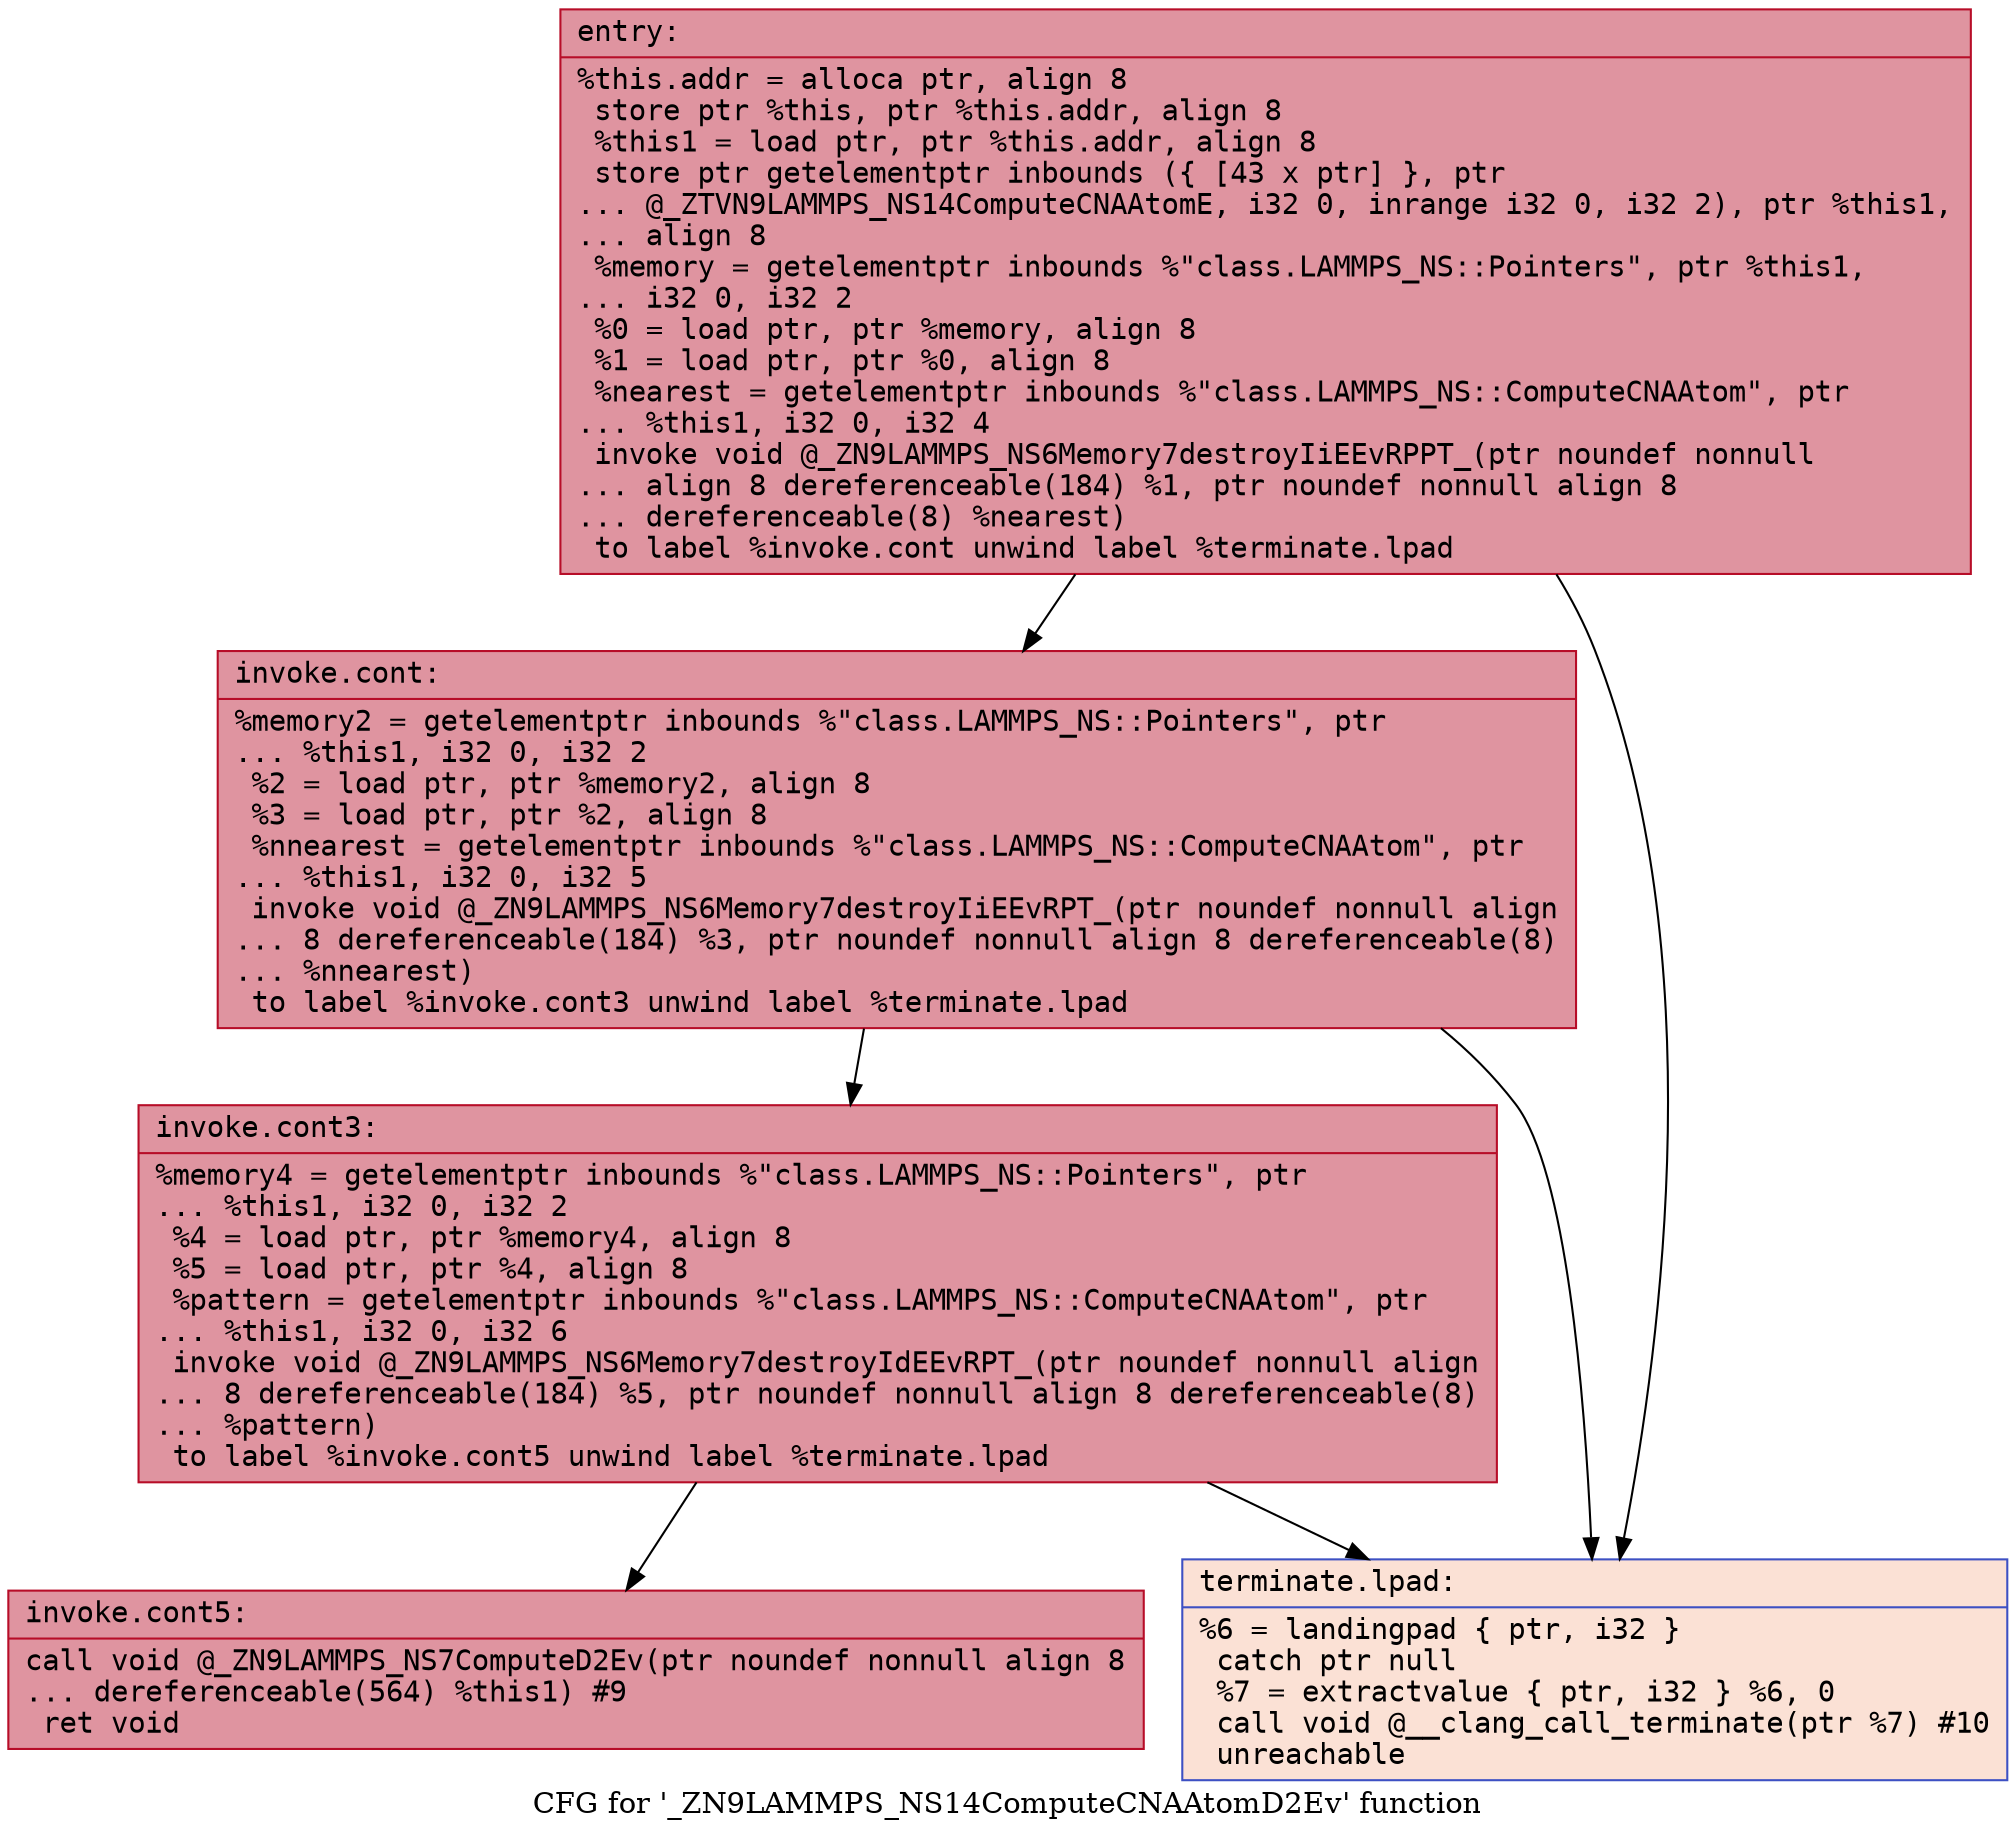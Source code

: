 digraph "CFG for '_ZN9LAMMPS_NS14ComputeCNAAtomD2Ev' function" {
	label="CFG for '_ZN9LAMMPS_NS14ComputeCNAAtomD2Ev' function";

	Node0x564933a6b6e0 [shape=record,color="#b70d28ff", style=filled, fillcolor="#b70d2870" fontname="Courier",label="{entry:\l|  %this.addr = alloca ptr, align 8\l  store ptr %this, ptr %this.addr, align 8\l  %this1 = load ptr, ptr %this.addr, align 8\l  store ptr getelementptr inbounds (\{ [43 x ptr] \}, ptr\l... @_ZTVN9LAMMPS_NS14ComputeCNAAtomE, i32 0, inrange i32 0, i32 2), ptr %this1,\l... align 8\l  %memory = getelementptr inbounds %\"class.LAMMPS_NS::Pointers\", ptr %this1,\l... i32 0, i32 2\l  %0 = load ptr, ptr %memory, align 8\l  %1 = load ptr, ptr %0, align 8\l  %nearest = getelementptr inbounds %\"class.LAMMPS_NS::ComputeCNAAtom\", ptr\l... %this1, i32 0, i32 4\l  invoke void @_ZN9LAMMPS_NS6Memory7destroyIiEEvRPPT_(ptr noundef nonnull\l... align 8 dereferenceable(184) %1, ptr noundef nonnull align 8\l... dereferenceable(8) %nearest)\l          to label %invoke.cont unwind label %terminate.lpad\l}"];
	Node0x564933a6b6e0 -> Node0x564933a6ba60[tooltip="entry -> invoke.cont\nProbability 100.00%" ];
	Node0x564933a6b6e0 -> Node0x564933a6bab0[tooltip="entry -> terminate.lpad\nProbability 0.00%" ];
	Node0x564933a6ba60 [shape=record,color="#b70d28ff", style=filled, fillcolor="#b70d2870" fontname="Courier",label="{invoke.cont:\l|  %memory2 = getelementptr inbounds %\"class.LAMMPS_NS::Pointers\", ptr\l... %this1, i32 0, i32 2\l  %2 = load ptr, ptr %memory2, align 8\l  %3 = load ptr, ptr %2, align 8\l  %nnearest = getelementptr inbounds %\"class.LAMMPS_NS::ComputeCNAAtom\", ptr\l... %this1, i32 0, i32 5\l  invoke void @_ZN9LAMMPS_NS6Memory7destroyIiEEvRPT_(ptr noundef nonnull align\l... 8 dereferenceable(184) %3, ptr noundef nonnull align 8 dereferenceable(8)\l... %nnearest)\l          to label %invoke.cont3 unwind label %terminate.lpad\l}"];
	Node0x564933a6ba60 -> Node0x564933a6bf20[tooltip="invoke.cont -> invoke.cont3\nProbability 100.00%" ];
	Node0x564933a6ba60 -> Node0x564933a6bab0[tooltip="invoke.cont -> terminate.lpad\nProbability 0.00%" ];
	Node0x564933a6bf20 [shape=record,color="#b70d28ff", style=filled, fillcolor="#b70d2870" fontname="Courier",label="{invoke.cont3:\l|  %memory4 = getelementptr inbounds %\"class.LAMMPS_NS::Pointers\", ptr\l... %this1, i32 0, i32 2\l  %4 = load ptr, ptr %memory4, align 8\l  %5 = load ptr, ptr %4, align 8\l  %pattern = getelementptr inbounds %\"class.LAMMPS_NS::ComputeCNAAtom\", ptr\l... %this1, i32 0, i32 6\l  invoke void @_ZN9LAMMPS_NS6Memory7destroyIdEEvRPT_(ptr noundef nonnull align\l... 8 dereferenceable(184) %5, ptr noundef nonnull align 8 dereferenceable(8)\l... %pattern)\l          to label %invoke.cont5 unwind label %terminate.lpad\l}"];
	Node0x564933a6bf20 -> Node0x564933a6c5e0[tooltip="invoke.cont3 -> invoke.cont5\nProbability 100.00%" ];
	Node0x564933a6bf20 -> Node0x564933a6bab0[tooltip="invoke.cont3 -> terminate.lpad\nProbability 0.00%" ];
	Node0x564933a6c5e0 [shape=record,color="#b70d28ff", style=filled, fillcolor="#b70d2870" fontname="Courier",label="{invoke.cont5:\l|  call void @_ZN9LAMMPS_NS7ComputeD2Ev(ptr noundef nonnull align 8\l... dereferenceable(564) %this1) #9\l  ret void\l}"];
	Node0x564933a6bab0 [shape=record,color="#3d50c3ff", style=filled, fillcolor="#f7bca170" fontname="Courier",label="{terminate.lpad:\l|  %6 = landingpad \{ ptr, i32 \}\l          catch ptr null\l  %7 = extractvalue \{ ptr, i32 \} %6, 0\l  call void @__clang_call_terminate(ptr %7) #10\l  unreachable\l}"];
}

